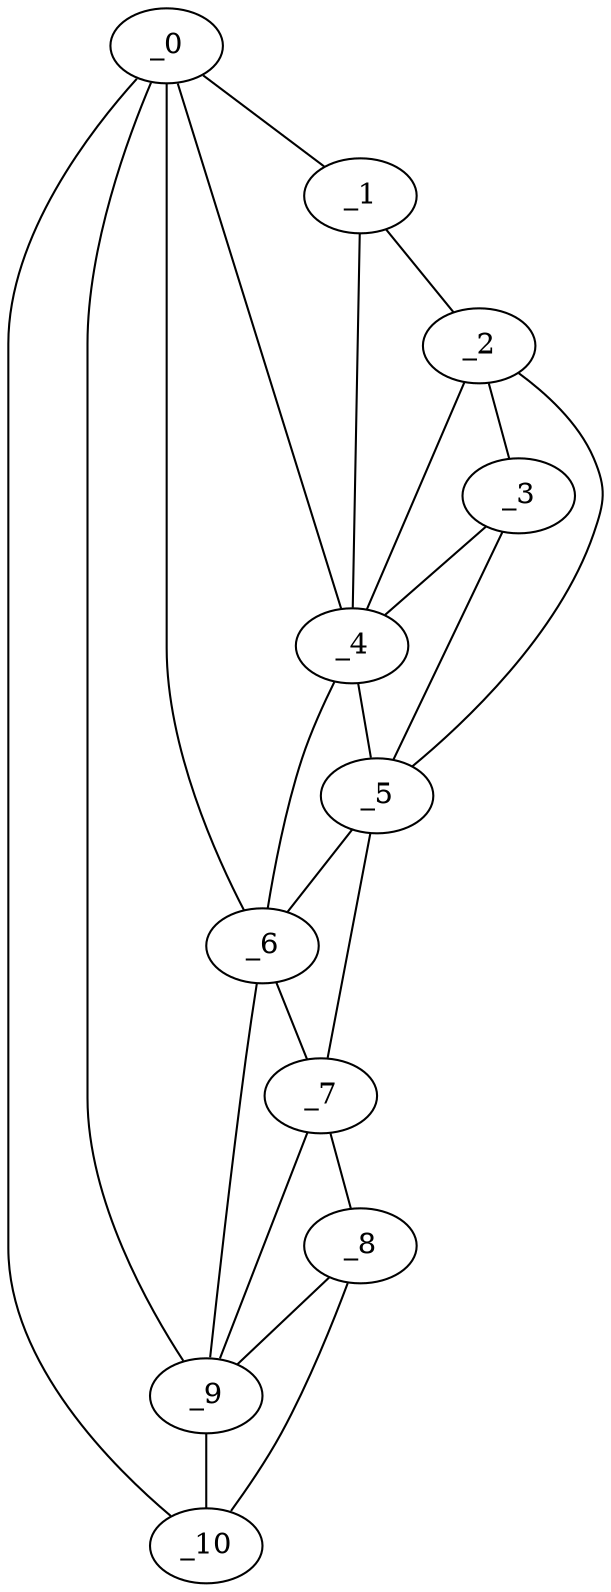 graph "obj42__220.gxl" {
	_0	 [x=5,
		y=56];
	_1	 [x=7,
		y=47];
	_0 -- _1	 [valence=1];
	_4	 [x=28,
		y=48];
	_0 -- _4	 [valence=2];
	_6	 [x=75,
		y=54];
	_0 -- _6	 [valence=2];
	_9	 [x=114,
		y=74];
	_0 -- _9	 [valence=2];
	_10	 [x=125,
		y=80];
	_0 -- _10	 [valence=1];
	_2	 [x=22,
		y=42];
	_1 -- _2	 [valence=1];
	_1 -- _4	 [valence=2];
	_3	 [x=27,
		y=44];
	_2 -- _3	 [valence=1];
	_2 -- _4	 [valence=1];
	_5	 [x=37,
		y=41];
	_2 -- _5	 [valence=1];
	_3 -- _4	 [valence=2];
	_3 -- _5	 [valence=2];
	_4 -- _5	 [valence=1];
	_4 -- _6	 [valence=2];
	_5 -- _6	 [valence=2];
	_7	 [x=91,
		y=48];
	_5 -- _7	 [valence=1];
	_6 -- _7	 [valence=1];
	_6 -- _9	 [valence=2];
	_8	 [x=112,
		y=57];
	_7 -- _8	 [valence=1];
	_7 -- _9	 [valence=2];
	_8 -- _9	 [valence=1];
	_8 -- _10	 [valence=1];
	_9 -- _10	 [valence=2];
}
